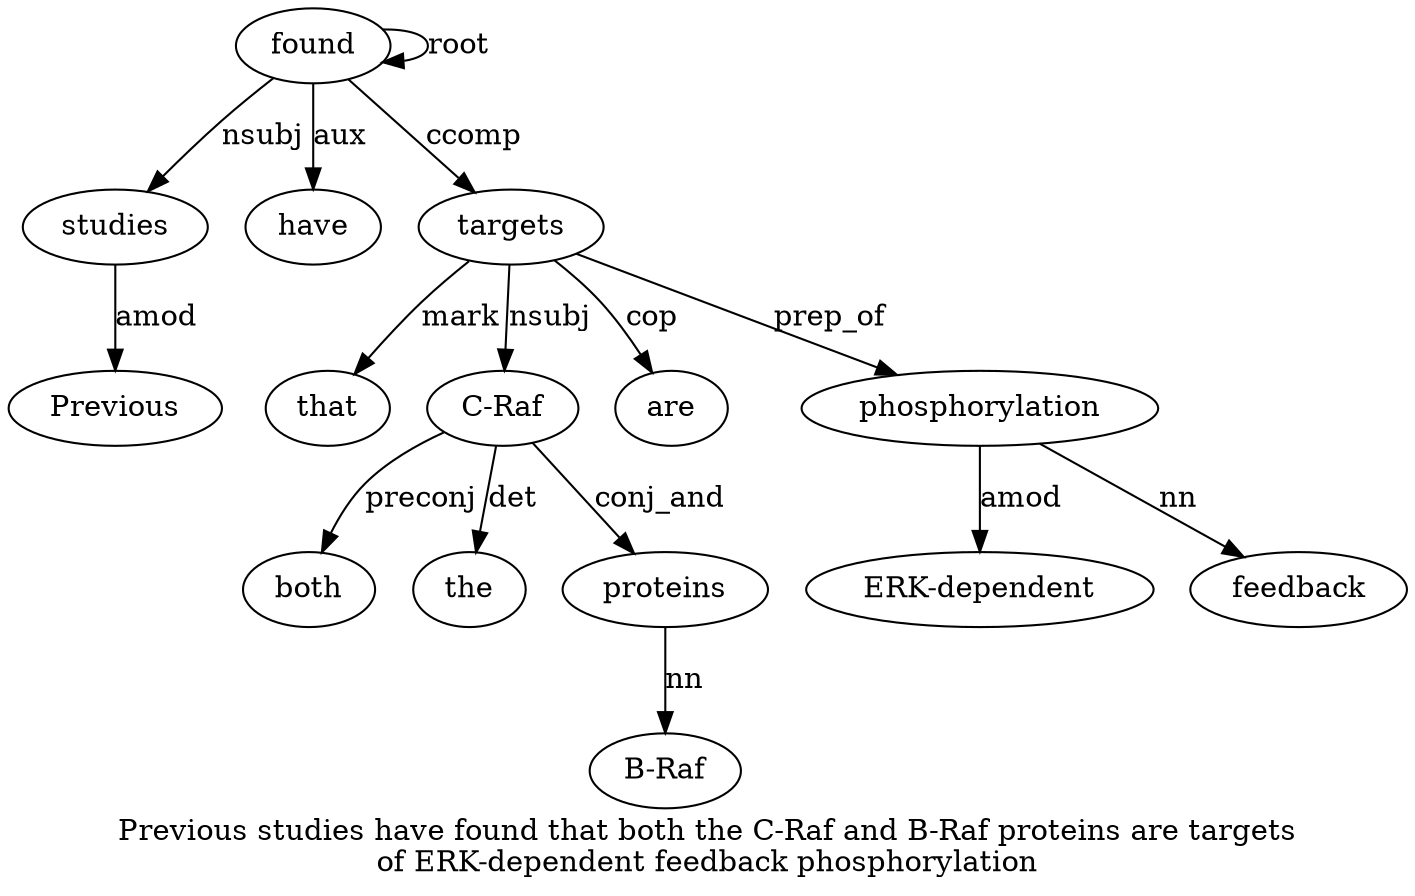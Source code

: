 digraph "Previous studies have found that both the C-Raf and B-Raf proteins are targets of ERK-dependent feedback phosphorylation" {
label="Previous studies have found that both the C-Raf and B-Raf proteins are targets
of ERK-dependent feedback phosphorylation";
studies2 [style=filled, fillcolor=white, label=studies];
Previous1 [style=filled, fillcolor=white, label=Previous];
studies2 -> Previous1  [label=amod];
found4 [style=filled, fillcolor=white, label=found];
found4 -> studies2  [label=nsubj];
have3 [style=filled, fillcolor=white, label=have];
found4 -> have3  [label=aux];
found4 -> found4  [label=root];
targets13 [style=filled, fillcolor=white, label=targets];
that5 [style=filled, fillcolor=white, label=that];
targets13 -> that5  [label=mark];
"C-Raf8" [style=filled, fillcolor=white, label="C-Raf"];
both6 [style=filled, fillcolor=white, label=both];
"C-Raf8" -> both6  [label=preconj];
the7 [style=filled, fillcolor=white, label=the];
"C-Raf8" -> the7  [label=det];
targets13 -> "C-Raf8"  [label=nsubj];
proteins11 [style=filled, fillcolor=white, label=proteins];
"B-Raf10" [style=filled, fillcolor=white, label="B-Raf"];
proteins11 -> "B-Raf10"  [label=nn];
"C-Raf8" -> proteins11  [label=conj_and];
are12 [style=filled, fillcolor=white, label=are];
targets13 -> are12  [label=cop];
found4 -> targets13  [label=ccomp];
phosphorylation17 [style=filled, fillcolor=white, label=phosphorylation];
"ERK-dependent15" [style=filled, fillcolor=white, label="ERK-dependent"];
phosphorylation17 -> "ERK-dependent15"  [label=amod];
feedback16 [style=filled, fillcolor=white, label=feedback];
phosphorylation17 -> feedback16  [label=nn];
targets13 -> phosphorylation17  [label=prep_of];
}
